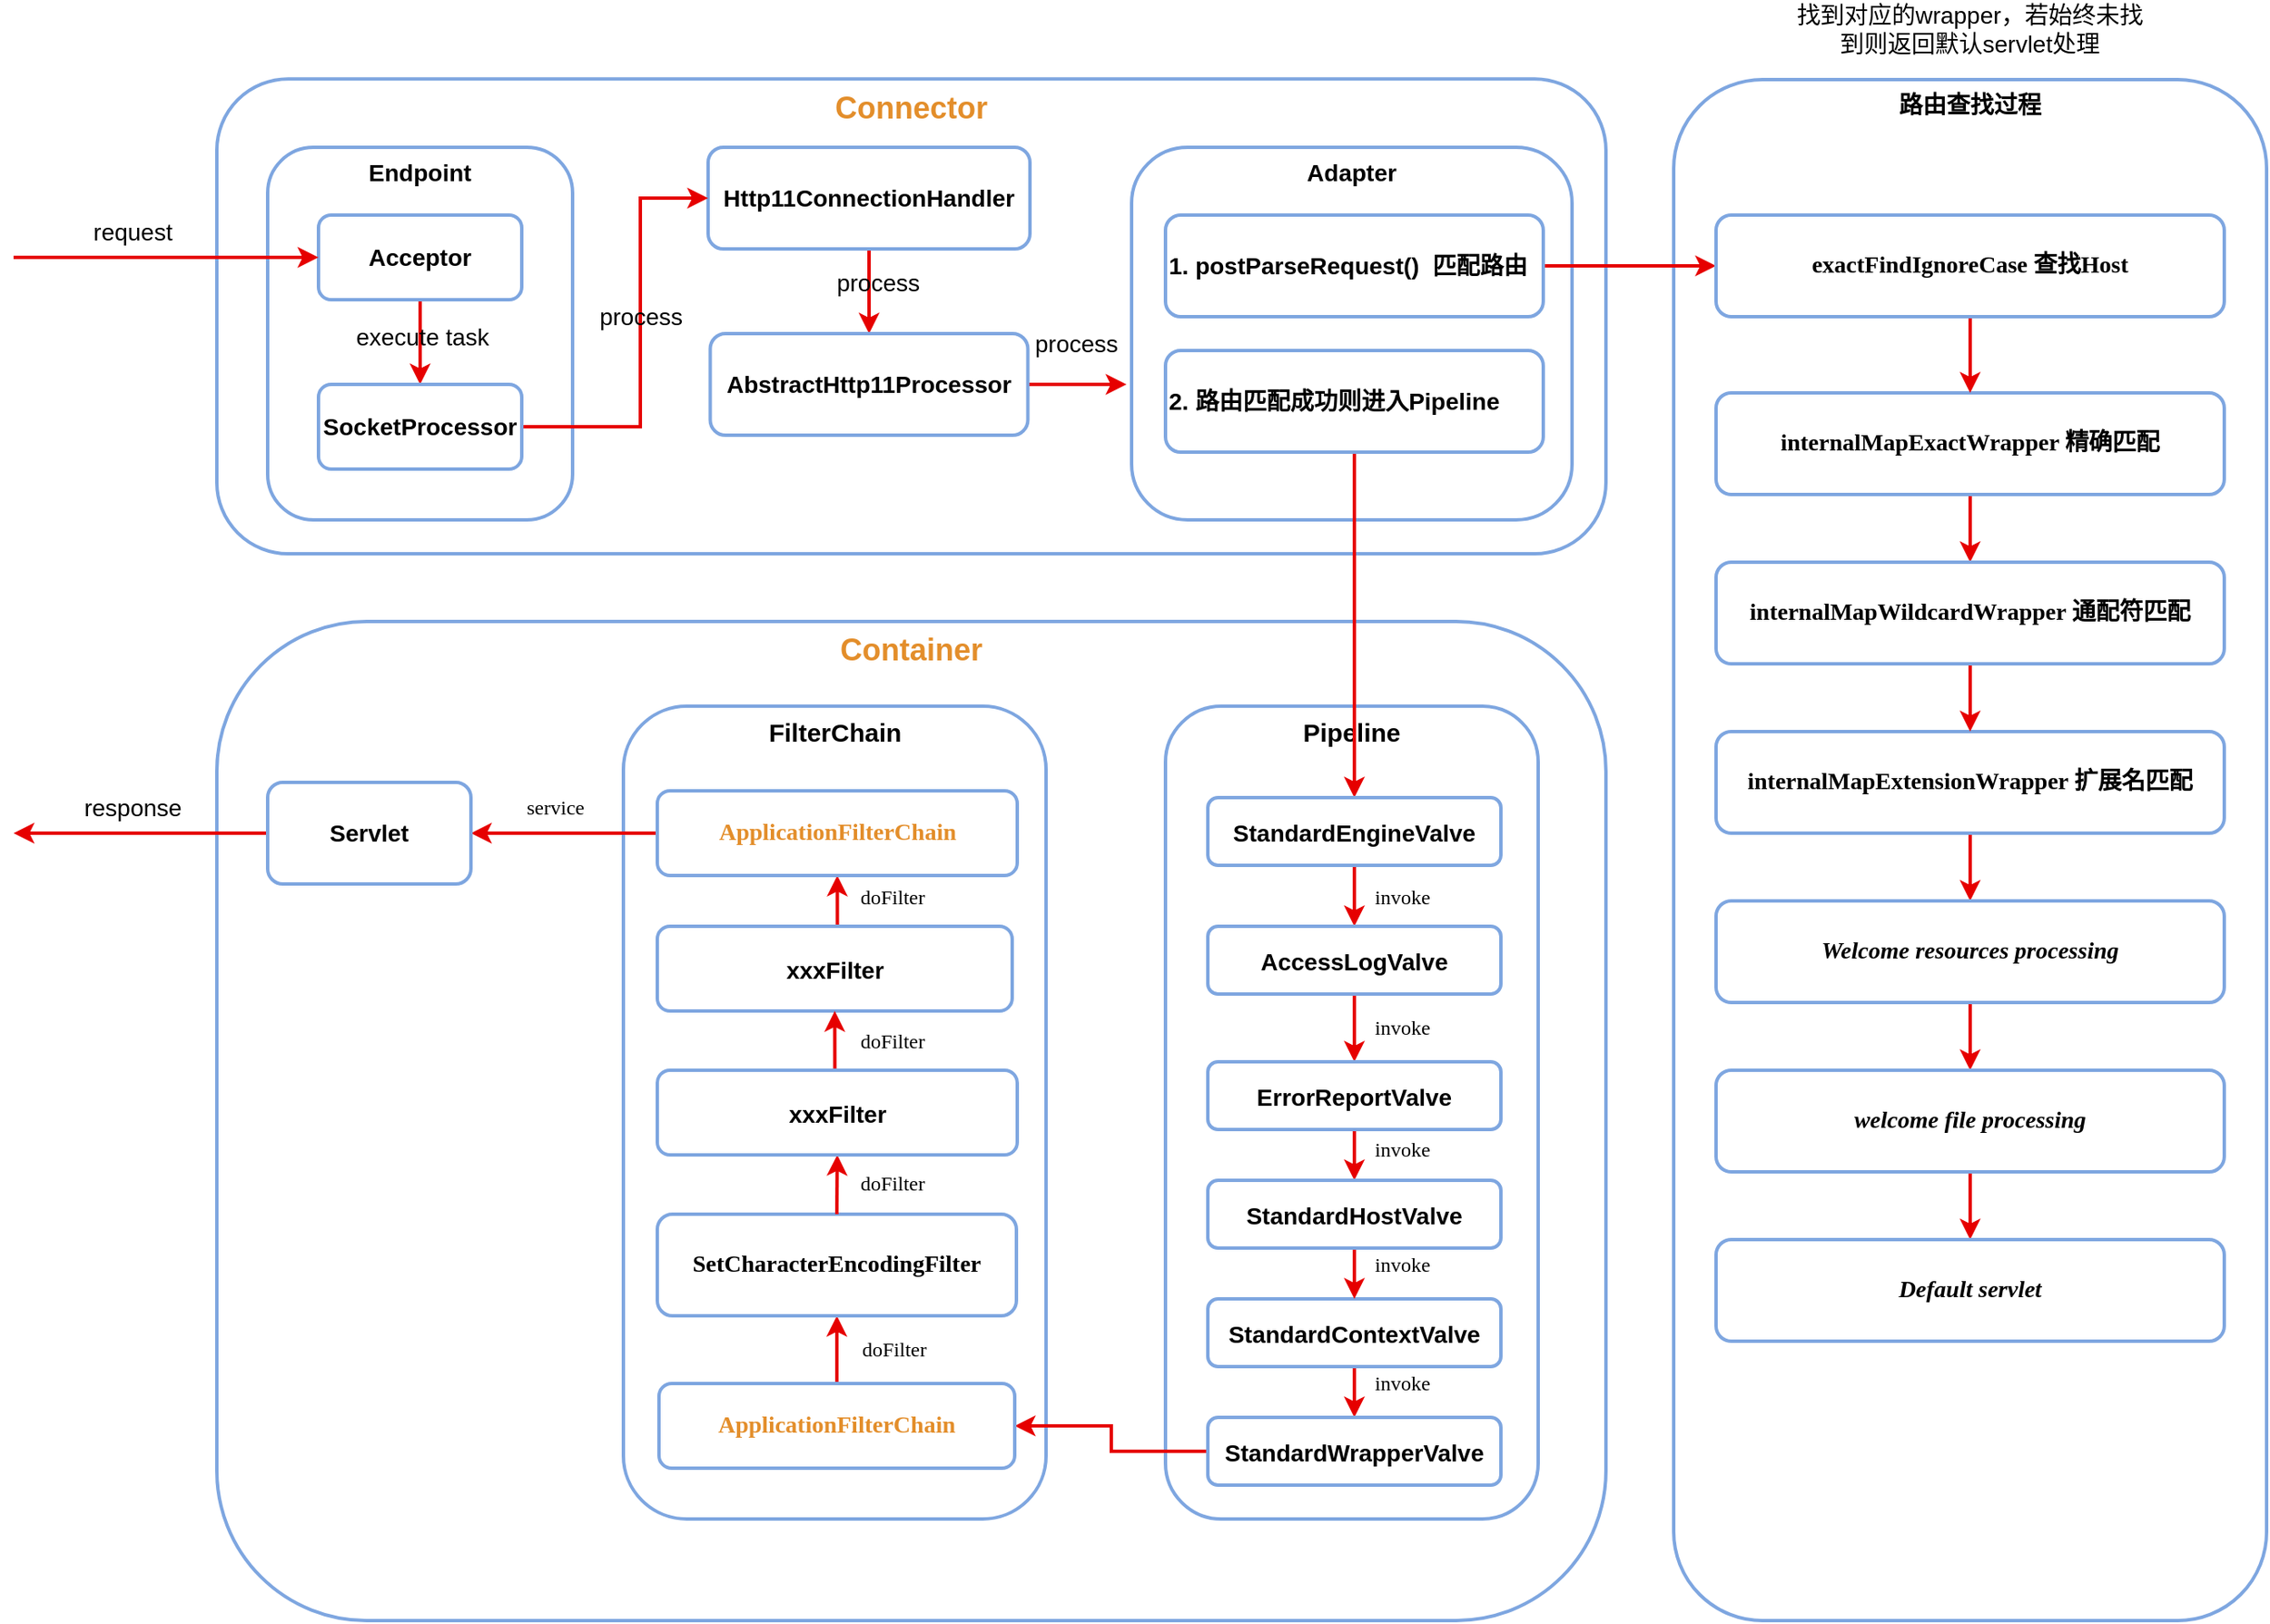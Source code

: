 <mxfile version="12.4.2" type="device" pages="1"><diagram id="N-flqd6zAsgR04MIKP5T" name="第 1 页"><mxGraphModel dx="1422" dy="822" grid="1" gridSize="10" guides="1" tooltips="1" connect="1" arrows="1" fold="1" page="1" pageScale="1" pageWidth="827" pageHeight="1169" math="0" shadow="0"><root><mxCell id="0"/><mxCell id="1" parent="0"/><mxCell id="iM2Z4wArbG5dAQqJh2Nb-73" value="Container" style="rounded=1;whiteSpace=wrap;html=1;labelBackgroundColor=none;strokeColor=#7EA6E0;strokeWidth=2;fillColor=#FFFFFF;fontSize=18;fontColor=#E38E2B;align=center;fontStyle=1;verticalAlign=top;" vertex="1" parent="1"><mxGeometry x="170" y="400" width="820" height="590" as="geometry"/></mxCell><mxCell id="iM2Z4wArbG5dAQqJh2Nb-42" value="FilterChain" style="rounded=1;whiteSpace=wrap;html=1;glass=0;comic=0;strokeColor=#7EA6E0;strokeWidth=2;fontSize=15;align=center;fontStyle=1;verticalAlign=top;" vertex="1" parent="1"><mxGeometry x="410" y="450" width="249.5" height="480" as="geometry"/></mxCell><mxCell id="iM2Z4wArbG5dAQqJh2Nb-32" value="路由查找过程" style="rounded=1;whiteSpace=wrap;html=1;labelBackgroundColor=#FFFFFF;strokeColor=#7EA6E0;strokeWidth=2;fillColor=#FFFFFF;fontSize=14;fontColor=#000000;align=center;fontStyle=1;verticalAlign=top;" vertex="1" parent="1"><mxGeometry x="1030" y="80" width="350" height="910" as="geometry"/></mxCell><mxCell id="iM2Z4wArbG5dAQqJh2Nb-10" value="Pipeline" style="rounded=1;whiteSpace=wrap;html=1;glass=0;comic=0;strokeColor=#7EA6E0;strokeWidth=2;fontSize=15;align=center;fontStyle=1;verticalAlign=top;" vertex="1" parent="1"><mxGeometry x="730" y="450" width="220" height="480" as="geometry"/></mxCell><mxCell id="iM2Z4wArbG5dAQqJh2Nb-5" value="Connector" style="rounded=1;whiteSpace=wrap;html=1;fontStyle=1;align=center;verticalAlign=top;fontSize=18;strokeColor=#7EA6E0;strokeWidth=2;fontColor=#E38E2B;" vertex="1" parent="1"><mxGeometry x="170" y="79.63" width="820" height="280.37" as="geometry"/></mxCell><mxCell id="OENYirowQ8sD632CqK-a-1" value="Endpoint" style="rounded=1;whiteSpace=wrap;html=1;align=center;verticalAlign=top;fontStyle=1;fontSize=14;strokeColor=#7EA6E0;strokeWidth=2;" parent="1" vertex="1"><mxGeometry x="200" y="120" width="180" height="220" as="geometry"/></mxCell><mxCell id="OENYirowQ8sD632CqK-a-5" style="edgeStyle=orthogonalEdgeStyle;rounded=0;orthogonalLoop=1;jettySize=auto;html=1;exitX=0.5;exitY=1;exitDx=0;exitDy=0;entryX=0.5;entryY=0;entryDx=0;entryDy=0;fontSize=14;strokeColor=#E60000;strokeWidth=2;" parent="1" source="OENYirowQ8sD632CqK-a-2" target="OENYirowQ8sD632CqK-a-4" edge="1"><mxGeometry relative="1" as="geometry"/></mxCell><mxCell id="OENYirowQ8sD632CqK-a-2" value="Acceptor" style="rounded=1;whiteSpace=wrap;html=1;fontSize=14;align=center;verticalAlign=middle;fontStyle=1;strokeColor=#7EA6E0;strokeWidth=2;" parent="1" vertex="1"><mxGeometry x="230" y="160" width="120" height="50" as="geometry"/></mxCell><mxCell id="OENYirowQ8sD632CqK-a-9" style="edgeStyle=orthogonalEdgeStyle;rounded=0;orthogonalLoop=1;jettySize=auto;html=1;exitX=0.5;exitY=1;exitDx=0;exitDy=0;fontSize=14;strokeColor=#E60000;strokeWidth=2;" parent="1" source="OENYirowQ8sD632CqK-a-3" target="OENYirowQ8sD632CqK-a-8" edge="1"><mxGeometry relative="1" as="geometry"/></mxCell><mxCell id="OENYirowQ8sD632CqK-a-3" value="Http11ConnectionHandler" style="rounded=1;whiteSpace=wrap;html=1;fontSize=14;align=center;strokeColor=#7EA6E0;strokeWidth=2;fontStyle=1" parent="1" vertex="1"><mxGeometry x="460" y="120" width="190" height="60" as="geometry"/></mxCell><mxCell id="iM2Z4wArbG5dAQqJh2Nb-1" style="edgeStyle=orthogonalEdgeStyle;rounded=0;orthogonalLoop=1;jettySize=auto;html=1;exitX=1;exitY=0.5;exitDx=0;exitDy=0;entryX=0;entryY=0.5;entryDx=0;entryDy=0;strokeColor=#E60000;strokeWidth=2;" edge="1" parent="1" source="OENYirowQ8sD632CqK-a-4" target="OENYirowQ8sD632CqK-a-3"><mxGeometry relative="1" as="geometry"><Array as="points"><mxPoint x="420" y="285"/><mxPoint x="420" y="150"/></Array></mxGeometry></mxCell><mxCell id="OENYirowQ8sD632CqK-a-4" value="SocketProcessor" style="rounded=1;whiteSpace=wrap;html=1;fontSize=14;align=center;verticalAlign=middle;fontStyle=1;strokeColor=#7EA6E0;strokeWidth=2;" parent="1" vertex="1"><mxGeometry x="230" y="260" width="120" height="50" as="geometry"/></mxCell><mxCell id="iM2Z4wArbG5dAQqJh2Nb-4" style="edgeStyle=orthogonalEdgeStyle;rounded=0;orthogonalLoop=1;jettySize=auto;html=1;exitX=1;exitY=0.5;exitDx=0;exitDy=0;strokeColor=#E60000;strokeWidth=2;" edge="1" parent="1" source="OENYirowQ8sD632CqK-a-8"><mxGeometry relative="1" as="geometry"><mxPoint x="707" y="260" as="targetPoint"/><Array as="points"><mxPoint x="707" y="260"/></Array></mxGeometry></mxCell><mxCell id="OENYirowQ8sD632CqK-a-8" value="AbstractHttp11Processor" style="rounded=1;whiteSpace=wrap;html=1;fillColor=#FFFFFF;fontSize=14;align=center;strokeColor=#7EA6E0;strokeWidth=2;fontStyle=1" parent="1" vertex="1"><mxGeometry x="461.25" y="230" width="187.5" height="60" as="geometry"/></mxCell><mxCell id="OENYirowQ8sD632CqK-a-10" value="Adapter" style="rounded=1;whiteSpace=wrap;html=1;fillColor=#FFFFFF;fontSize=14;align=center;verticalAlign=top;fontStyle=1;glass=0;comic=0;strokeColor=#7EA6E0;strokeWidth=2;" parent="1" vertex="1"><mxGeometry x="710" y="120" width="260" height="220" as="geometry"/></mxCell><mxCell id="iM2Z4wArbG5dAQqJh2Nb-76" style="edgeStyle=orthogonalEdgeStyle;rounded=0;orthogonalLoop=1;jettySize=auto;html=1;exitX=1;exitY=0.5;exitDx=0;exitDy=0;entryX=0;entryY=0.5;entryDx=0;entryDy=0;strokeColor=#E60000;strokeWidth=2;fontSize=18;fontColor=#E38E2B;" edge="1" parent="1" source="OENYirowQ8sD632CqK-a-12" target="iM2Z4wArbG5dAQqJh2Nb-74"><mxGeometry relative="1" as="geometry"/></mxCell><mxCell id="OENYirowQ8sD632CqK-a-12" value="1.&amp;nbsp;postParseRequest()&amp;nbsp; 匹配路由" style="rounded=1;whiteSpace=wrap;html=1;fillColor=#FFFFFF;fontSize=14;align=left;strokeColor=#7EA6E0;strokeWidth=2;fontStyle=1" parent="1" vertex="1"><mxGeometry x="730" y="160" width="223" height="60" as="geometry"/></mxCell><mxCell id="iM2Z4wArbG5dAQqJh2Nb-24" style="edgeStyle=orthogonalEdgeStyle;rounded=0;orthogonalLoop=1;jettySize=auto;html=1;exitX=0.5;exitY=1;exitDx=0;exitDy=0;entryX=0.5;entryY=0;entryDx=0;entryDy=0;strokeColor=#E60000;strokeWidth=2;fontSize=15;fontColor=#000000;" edge="1" parent="1" source="OENYirowQ8sD632CqK-a-13" target="iM2Z4wArbG5dAQqJh2Nb-11"><mxGeometry relative="1" as="geometry"/></mxCell><mxCell id="OENYirowQ8sD632CqK-a-13" value="2. 路由匹配成功则进入Pipeline" style="rounded=1;whiteSpace=wrap;html=1;fillColor=#FFFFFF;fontSize=14;align=left;strokeColor=#7EA6E0;strokeWidth=2;fontStyle=1" parent="1" vertex="1"><mxGeometry x="730" y="240" width="223" height="60" as="geometry"/></mxCell><mxCell id="OENYirowQ8sD632CqK-a-15" value="process" style="text;html=1;align=center;verticalAlign=middle;resizable=0;points=[];autosize=1;fontSize=14;strokeColor=none;" parent="1" vertex="1"><mxGeometry x="390" y="210" width="60" height="20" as="geometry"/></mxCell><mxCell id="OENYirowQ8sD632CqK-a-16" value="process" style="text;html=1;align=center;verticalAlign=middle;resizable=0;points=[];autosize=1;fontSize=14;strokeColor=none;" parent="1" vertex="1"><mxGeometry x="530" y="190" width="60" height="20" as="geometry"/></mxCell><mxCell id="OENYirowQ8sD632CqK-a-17" value="process" style="text;html=1;fontSize=14;strokeColor=none;" parent="1" vertex="1"><mxGeometry x="651" y="221" width="70" height="30" as="geometry"/></mxCell><mxCell id="iM2Z4wArbG5dAQqJh2Nb-6" value="" style="endArrow=classic;html=1;fontSize=15;entryX=0;entryY=0.5;entryDx=0;entryDy=0;strokeColor=#E60000;strokeWidth=2;fillColor=#cdeb8b;" edge="1" parent="1" target="OENYirowQ8sD632CqK-a-2"><mxGeometry width="50" height="50" relative="1" as="geometry"><mxPoint x="50" y="185" as="sourcePoint"/><mxPoint x="110" y="180" as="targetPoint"/></mxGeometry></mxCell><mxCell id="iM2Z4wArbG5dAQqJh2Nb-7" value="request" style="text;html=1;align=center;verticalAlign=middle;resizable=0;points=[];autosize=1;fontSize=14;strokeColor=none;" vertex="1" parent="1"><mxGeometry x="90" y="160" width="60" height="20" as="geometry"/></mxCell><mxCell id="iM2Z4wArbG5dAQqJh2Nb-8" value="execute task" style="text;html=1;align=center;verticalAlign=middle;resizable=0;points=[];autosize=1;fontSize=14;strokeColor=none;" vertex="1" parent="1"><mxGeometry x="246" y="222" width="90" height="20" as="geometry"/></mxCell><mxCell id="iM2Z4wArbG5dAQqJh2Nb-18" style="edgeStyle=orthogonalEdgeStyle;rounded=0;orthogonalLoop=1;jettySize=auto;html=1;exitX=0.5;exitY=1;exitDx=0;exitDy=0;entryX=0.5;entryY=0;entryDx=0;entryDy=0;strokeColor=#E60000;strokeWidth=2;fontSize=15;fontColor=#000000;" edge="1" parent="1" source="iM2Z4wArbG5dAQqJh2Nb-11" target="iM2Z4wArbG5dAQqJh2Nb-12"><mxGeometry relative="1" as="geometry"/></mxCell><mxCell id="iM2Z4wArbG5dAQqJh2Nb-11" value="&lt;span style=&quot;font-size: 14px; font-weight: 700; text-align: left; white-space: normal;&quot;&gt;StandardEngineValve&lt;/span&gt;" style="rounded=1;whiteSpace=wrap;html=1;glass=0;comic=0;strokeColor=#7EA6E0;strokeWidth=2;fontSize=15;align=center;labelBackgroundColor=#ffffff;fontColor=#000000;" vertex="1" parent="1"><mxGeometry x="755" y="504" width="173" height="40" as="geometry"/></mxCell><mxCell id="iM2Z4wArbG5dAQqJh2Nb-19" style="edgeStyle=orthogonalEdgeStyle;rounded=0;orthogonalLoop=1;jettySize=auto;html=1;exitX=0.5;exitY=1;exitDx=0;exitDy=0;entryX=0.5;entryY=0;entryDx=0;entryDy=0;strokeColor=#E60000;strokeWidth=2;fontSize=15;fontColor=#000000;" edge="1" parent="1" source="iM2Z4wArbG5dAQqJh2Nb-12" target="iM2Z4wArbG5dAQqJh2Nb-15"><mxGeometry relative="1" as="geometry"/></mxCell><mxCell id="iM2Z4wArbG5dAQqJh2Nb-12" value="&lt;span style=&quot;font-size: 14px; font-weight: 700; text-align: left;&quot;&gt;AccessLogValve&lt;/span&gt;" style="rounded=1;whiteSpace=wrap;html=1;glass=0;comic=0;strokeColor=#7EA6E0;strokeWidth=2;fontSize=15;align=center;labelBackgroundColor=#FFFFFF;" vertex="1" parent="1"><mxGeometry x="755" y="580" width="173" height="40" as="geometry"/></mxCell><mxCell id="iM2Z4wArbG5dAQqJh2Nb-22" style="edgeStyle=orthogonalEdgeStyle;rounded=0;orthogonalLoop=1;jettySize=auto;html=1;exitX=0.5;exitY=1;exitDx=0;exitDy=0;entryX=0.5;entryY=0;entryDx=0;entryDy=0;strokeColor=#E60000;strokeWidth=2;fontSize=15;fontColor=#000000;" edge="1" parent="1" source="iM2Z4wArbG5dAQqJh2Nb-13" target="iM2Z4wArbG5dAQqJh2Nb-14"><mxGeometry relative="1" as="geometry"/></mxCell><mxCell id="iM2Z4wArbG5dAQqJh2Nb-13" value="&lt;span style=&quot;font-size: 14px ; font-weight: 700 ; text-align: left ; white-space: normal&quot;&gt;StandardContextValve&lt;/span&gt;" style="rounded=1;whiteSpace=wrap;html=1;glass=0;comic=0;strokeColor=#7EA6E0;strokeWidth=2;fontSize=15;align=center;labelBackgroundColor=#ffffff;" vertex="1" parent="1"><mxGeometry x="755" y="800" width="173" height="40" as="geometry"/></mxCell><mxCell id="iM2Z4wArbG5dAQqJh2Nb-58" style="edgeStyle=orthogonalEdgeStyle;rounded=0;orthogonalLoop=1;jettySize=auto;html=1;exitX=0;exitY=0.5;exitDx=0;exitDy=0;entryX=1;entryY=0.5;entryDx=0;entryDy=0;strokeColor=#E60000;strokeWidth=2;fontSize=14;fontColor=#E38E2B;" edge="1" parent="1" source="iM2Z4wArbG5dAQqJh2Nb-14" target="iM2Z4wArbG5dAQqJh2Nb-49"><mxGeometry relative="1" as="geometry"/></mxCell><mxCell id="iM2Z4wArbG5dAQqJh2Nb-14" value="&lt;span style=&quot;font-size: 14px ; font-weight: 700 ; text-align: left ; white-space: normal&quot;&gt;StandardWrapperValve&lt;/span&gt;" style="rounded=1;whiteSpace=wrap;html=1;glass=0;comic=0;strokeColor=#7EA6E0;strokeWidth=2;fontSize=15;align=center;labelBackgroundColor=#ffffff;" vertex="1" parent="1"><mxGeometry x="755" y="870" width="173" height="40" as="geometry"/></mxCell><mxCell id="iM2Z4wArbG5dAQqJh2Nb-20" style="edgeStyle=orthogonalEdgeStyle;rounded=0;orthogonalLoop=1;jettySize=auto;html=1;exitX=0.5;exitY=1;exitDx=0;exitDy=0;entryX=0.5;entryY=0;entryDx=0;entryDy=0;strokeColor=#E60000;strokeWidth=2;fontSize=15;fontColor=#000000;" edge="1" parent="1" source="iM2Z4wArbG5dAQqJh2Nb-15" target="iM2Z4wArbG5dAQqJh2Nb-16"><mxGeometry relative="1" as="geometry"/></mxCell><mxCell id="iM2Z4wArbG5dAQqJh2Nb-15" value="&lt;span style=&quot;font-size: 14px; font-weight: 700; text-align: left;&quot;&gt;ErrorReportValve&lt;/span&gt;" style="rounded=1;whiteSpace=wrap;html=1;glass=0;comic=0;strokeColor=#7EA6E0;strokeWidth=2;fontSize=15;align=center;labelBackgroundColor=#FFFFFF;" vertex="1" parent="1"><mxGeometry x="755" y="660" width="173" height="40" as="geometry"/></mxCell><mxCell id="iM2Z4wArbG5dAQqJh2Nb-21" style="edgeStyle=orthogonalEdgeStyle;rounded=0;orthogonalLoop=1;jettySize=auto;html=1;exitX=0.5;exitY=1;exitDx=0;exitDy=0;entryX=0.5;entryY=0;entryDx=0;entryDy=0;strokeColor=#E60000;strokeWidth=2;fontSize=15;fontColor=#000000;" edge="1" parent="1" source="iM2Z4wArbG5dAQqJh2Nb-16" target="iM2Z4wArbG5dAQqJh2Nb-13"><mxGeometry relative="1" as="geometry"/></mxCell><mxCell id="iM2Z4wArbG5dAQqJh2Nb-16" value="&lt;span style=&quot;font-size: 14px; font-weight: 700; text-align: left;&quot;&gt;StandardHostValve&lt;/span&gt;" style="rounded=1;whiteSpace=wrap;html=1;glass=0;comic=0;strokeColor=#7EA6E0;strokeWidth=2;fontSize=15;align=center;labelBackgroundColor=#FFFFFF;" vertex="1" parent="1"><mxGeometry x="755" y="730" width="173" height="40" as="geometry"/></mxCell><mxCell id="iM2Z4wArbG5dAQqJh2Nb-33" style="edgeStyle=orthogonalEdgeStyle;rounded=0;orthogonalLoop=1;jettySize=auto;html=1;exitX=0.5;exitY=1;exitDx=0;exitDy=0;entryX=0.5;entryY=0;entryDx=0;entryDy=0;strokeColor=#E60000;strokeWidth=2;fontSize=14;fontColor=#000000;" edge="1" parent="1" source="iM2Z4wArbG5dAQqJh2Nb-26" target="iM2Z4wArbG5dAQqJh2Nb-28"><mxGeometry relative="1" as="geometry"/></mxCell><mxCell id="iM2Z4wArbG5dAQqJh2Nb-26" value="&lt;pre style=&quot;font-family: &amp;#34;consolas&amp;#34; ; font-size: 14px&quot;&gt;&lt;span style=&quot;font-size: 14px&quot;&gt;internalMapExactWrapper &lt;/span&gt;精确匹配&lt;/pre&gt;" style="rounded=1;whiteSpace=wrap;html=1;glass=0;comic=0;labelBackgroundColor=#FFFFFF;strokeColor=#7EA6E0;strokeWidth=2;fontSize=14;fontColor=#000000;align=center;fontStyle=1" vertex="1" parent="1"><mxGeometry x="1055" y="265" width="300" height="60" as="geometry"/></mxCell><mxCell id="iM2Z4wArbG5dAQqJh2Nb-36" style="edgeStyle=orthogonalEdgeStyle;rounded=0;orthogonalLoop=1;jettySize=auto;html=1;exitX=0.5;exitY=1;exitDx=0;exitDy=0;entryX=0.5;entryY=0;entryDx=0;entryDy=0;strokeColor=#E60000;strokeWidth=2;fontSize=14;fontColor=#000000;" edge="1" parent="1" source="iM2Z4wArbG5dAQqJh2Nb-27" target="iM2Z4wArbG5dAQqJh2Nb-29"><mxGeometry relative="1" as="geometry"/></mxCell><mxCell id="iM2Z4wArbG5dAQqJh2Nb-27" value="&lt;pre style=&quot;font-family: &amp;quot;consolas&amp;quot; ; font-size: 14px&quot;&gt;&lt;pre style=&quot;font-family: &amp;quot;consolas&amp;quot; ; font-size: 14px&quot;&gt;&lt;span style=&quot;font-size: 14px&quot;&gt;internalMapExtensionWrapper 扩展名匹配&lt;/span&gt;&lt;/pre&gt;&lt;/pre&gt;" style="rounded=1;whiteSpace=wrap;html=1;glass=0;comic=0;labelBackgroundColor=#FFFFFF;strokeColor=#7EA6E0;strokeWidth=2;fontSize=14;fontColor=#000000;align=center;fontStyle=1" vertex="1" parent="1"><mxGeometry x="1055" y="465" width="300" height="60" as="geometry"/></mxCell><mxCell id="iM2Z4wArbG5dAQqJh2Nb-35" style="edgeStyle=orthogonalEdgeStyle;rounded=0;orthogonalLoop=1;jettySize=auto;html=1;exitX=0.5;exitY=1;exitDx=0;exitDy=0;entryX=0.5;entryY=0;entryDx=0;entryDy=0;strokeColor=#E60000;strokeWidth=2;fontSize=14;fontColor=#000000;" edge="1" parent="1" source="iM2Z4wArbG5dAQqJh2Nb-28" target="iM2Z4wArbG5dAQqJh2Nb-27"><mxGeometry relative="1" as="geometry"/></mxCell><mxCell id="iM2Z4wArbG5dAQqJh2Nb-28" value="&lt;pre style=&quot;font-family: &amp;#34;consolas&amp;#34; ; font-size: 14px&quot;&gt;&lt;pre style=&quot;font-family: &amp;#34;consolas&amp;#34; ; font-size: 14px&quot;&gt;&lt;span style=&quot;font-size: 14px&quot;&gt;internalMapWildcardWrapper 通配符匹配&lt;/span&gt;&lt;/pre&gt;&lt;/pre&gt;" style="rounded=1;whiteSpace=wrap;html=1;glass=0;comic=0;labelBackgroundColor=#FFFFFF;strokeColor=#7EA6E0;strokeWidth=2;fontSize=14;fontColor=#000000;align=center;fontStyle=1" vertex="1" parent="1"><mxGeometry x="1055" y="365" width="300" height="60" as="geometry"/></mxCell><mxCell id="iM2Z4wArbG5dAQqJh2Nb-38" style="edgeStyle=orthogonalEdgeStyle;rounded=0;orthogonalLoop=1;jettySize=auto;html=1;exitX=0.5;exitY=1;exitDx=0;exitDy=0;entryX=0.5;entryY=0;entryDx=0;entryDy=0;strokeColor=#E60000;strokeWidth=2;fontSize=14;fontColor=#000000;" edge="1" parent="1" source="iM2Z4wArbG5dAQqJh2Nb-29" target="iM2Z4wArbG5dAQqJh2Nb-30"><mxGeometry relative="1" as="geometry"/></mxCell><mxCell id="iM2Z4wArbG5dAQqJh2Nb-29" value="&lt;pre style=&quot;font-family: consolas; font-size: 14px;&quot;&gt;&lt;pre style=&quot;font-family: consolas; font-size: 14px;&quot;&gt;&lt;pre style=&quot;font-family: consolas; font-size: 14px;&quot;&gt;&lt;span style=&quot;font-style: italic; font-size: 14px;&quot;&gt;Welcome resources processing&lt;/span&gt;&lt;/pre&gt;&lt;/pre&gt;&lt;/pre&gt;" style="rounded=1;whiteSpace=wrap;html=1;glass=0;comic=0;labelBackgroundColor=#FFFFFF;strokeColor=#7EA6E0;strokeWidth=2;fontSize=14;fontColor=#000000;align=center;fontStyle=1" vertex="1" parent="1"><mxGeometry x="1055" y="565" width="300" height="60" as="geometry"/></mxCell><mxCell id="iM2Z4wArbG5dAQqJh2Nb-39" style="edgeStyle=orthogonalEdgeStyle;rounded=0;orthogonalLoop=1;jettySize=auto;html=1;exitX=0.5;exitY=1;exitDx=0;exitDy=0;entryX=0.5;entryY=0;entryDx=0;entryDy=0;strokeColor=#E60000;strokeWidth=2;fontSize=14;fontColor=#000000;" edge="1" parent="1" source="iM2Z4wArbG5dAQqJh2Nb-30" target="iM2Z4wArbG5dAQqJh2Nb-31"><mxGeometry relative="1" as="geometry"/></mxCell><mxCell id="iM2Z4wArbG5dAQqJh2Nb-30" value="&lt;pre style=&quot;font-family: consolas; font-size: 14px;&quot;&gt;&lt;pre style=&quot;font-family: consolas; font-size: 14px;&quot;&gt;&lt;pre style=&quot;font-family: consolas; font-size: 14px;&quot;&gt;&lt;span style=&quot;font-style: italic; font-size: 14px;&quot;&gt;welcome file processing&lt;/span&gt;&lt;/pre&gt;&lt;/pre&gt;&lt;/pre&gt;" style="rounded=1;whiteSpace=wrap;html=1;glass=0;comic=0;labelBackgroundColor=#FFFFFF;strokeColor=#7EA6E0;strokeWidth=2;fontSize=14;fontColor=#000000;align=center;fontStyle=1" vertex="1" parent="1"><mxGeometry x="1055" y="665" width="300" height="60" as="geometry"/></mxCell><mxCell id="iM2Z4wArbG5dAQqJh2Nb-31" value="&lt;pre style=&quot;font-family: consolas; font-size: 14px;&quot;&gt;&lt;pre style=&quot;font-family: consolas; font-size: 14px;&quot;&gt;&lt;pre style=&quot;font-family: consolas; font-size: 14px;&quot;&gt;&lt;pre style=&quot;font-family: consolas; font-size: 14px;&quot;&gt;&lt;span style=&quot;font-style: italic; font-size: 14px;&quot;&gt;Default servlet&lt;/span&gt;&lt;/pre&gt;&lt;/pre&gt;&lt;/pre&gt;&lt;/pre&gt;" style="rounded=1;whiteSpace=wrap;html=1;glass=0;comic=0;labelBackgroundColor=#FFFFFF;strokeColor=#7EA6E0;strokeWidth=2;fontSize=14;fontColor=#000000;align=center;fontStyle=1" vertex="1" parent="1"><mxGeometry x="1055" y="765" width="300" height="60" as="geometry"/></mxCell><mxCell id="iM2Z4wArbG5dAQqJh2Nb-41" value="找到对应的wrapper，若始终未找到则返回默认servlet处理" style="text;html=1;strokeColor=none;fillColor=none;align=center;verticalAlign=middle;whiteSpace=wrap;rounded=0;labelBackgroundColor=#FFFFFF;fontSize=14;fontColor=#000000;" vertex="1" parent="1"><mxGeometry x="1100" y="40" width="210" height="20" as="geometry"/></mxCell><mxCell id="iM2Z4wArbG5dAQqJh2Nb-43" style="edgeStyle=orthogonalEdgeStyle;rounded=0;orthogonalLoop=1;jettySize=auto;html=1;exitX=0.5;exitY=0;exitDx=0;exitDy=0;entryX=0.5;entryY=1;entryDx=0;entryDy=0;strokeColor=#E60000;strokeWidth=2;fontSize=15;fontColor=#000000;" edge="1" parent="1" source="iM2Z4wArbG5dAQqJh2Nb-46" target="iM2Z4wArbG5dAQqJh2Nb-44"><mxGeometry relative="1" as="geometry"/></mxCell><mxCell id="iM2Z4wArbG5dAQqJh2Nb-68" style="edgeStyle=orthogonalEdgeStyle;rounded=0;orthogonalLoop=1;jettySize=auto;html=1;exitX=0;exitY=0.5;exitDx=0;exitDy=0;entryX=1;entryY=0.5;entryDx=0;entryDy=0;strokeColor=#E60000;strokeWidth=2;fontSize=14;fontColor=#000000;" edge="1" parent="1" source="iM2Z4wArbG5dAQqJh2Nb-44" target="iM2Z4wArbG5dAQqJh2Nb-67"><mxGeometry relative="1" as="geometry"/></mxCell><mxCell id="iM2Z4wArbG5dAQqJh2Nb-44" value="&lt;pre style=&quot;font-family: consolas; font-size: 14px;&quot;&gt;&lt;span style=&quot;font-size: 14px;&quot;&gt;ApplicationFilterChain&lt;/span&gt;&lt;/pre&gt;" style="rounded=1;whiteSpace=wrap;html=1;glass=0;comic=0;strokeColor=#7EA6E0;strokeWidth=2;fontSize=14;align=center;labelBackgroundColor=#FFFFFF;fontColor=#E38E2B;fontStyle=1" vertex="1" parent="1"><mxGeometry x="430" y="500" width="212.5" height="50" as="geometry"/></mxCell><mxCell id="iM2Z4wArbG5dAQqJh2Nb-46" value="&lt;span style=&quot;font-size: 14px ; font-weight: 700 ; text-align: left&quot;&gt;xxxFilter&lt;/span&gt;" style="rounded=1;whiteSpace=wrap;html=1;glass=0;comic=0;strokeColor=#7EA6E0;strokeWidth=2;fontSize=15;align=center;labelBackgroundColor=#FFFFFF;" vertex="1" parent="1"><mxGeometry x="430" y="580" width="209.5" height="50" as="geometry"/></mxCell><mxCell id="iM2Z4wArbG5dAQqJh2Nb-47" style="edgeStyle=orthogonalEdgeStyle;rounded=0;orthogonalLoop=1;jettySize=auto;html=1;exitX=0.5;exitY=0;exitDx=0;exitDy=0;entryX=0.5;entryY=1;entryDx=0;entryDy=0;strokeColor=#E60000;strokeWidth=2;fontSize=15;fontColor=#000000;" edge="1" parent="1" source="iM2Z4wArbG5dAQqJh2Nb-49" target="iM2Z4wArbG5dAQqJh2Nb-48"><mxGeometry relative="1" as="geometry"/></mxCell><mxCell id="iM2Z4wArbG5dAQqJh2Nb-48" value="&lt;pre style=&quot;font-family: consolas; font-size: 14px;&quot;&gt;&lt;span style=&quot;font-size: 14px;&quot;&gt;SetCharacterEncodingFilter&lt;/span&gt;&lt;/pre&gt;" style="rounded=1;whiteSpace=wrap;html=1;glass=0;comic=0;strokeColor=#7EA6E0;strokeWidth=2;fontSize=14;align=center;labelBackgroundColor=#FFFFFF;fontColor=#000000;fontStyle=1" vertex="1" parent="1"><mxGeometry x="430" y="750" width="212" height="60" as="geometry"/></mxCell><mxCell id="iM2Z4wArbG5dAQqJh2Nb-49" value="&lt;pre style=&quot;font-family: consolas; font-size: 14px;&quot;&gt;&lt;span style=&quot;font-size: 14px;&quot;&gt;ApplicationFilterChain&lt;/span&gt;&lt;/pre&gt;" style="rounded=1;whiteSpace=wrap;html=1;glass=0;comic=0;strokeColor=#7EA6E0;strokeWidth=2;fontSize=14;align=center;labelBackgroundColor=#FFFFFF;fontColor=#E38E2B;fontStyle=1" vertex="1" parent="1"><mxGeometry x="431" y="850" width="210" height="50" as="geometry"/></mxCell><mxCell id="iM2Z4wArbG5dAQqJh2Nb-52" style="edgeStyle=orthogonalEdgeStyle;rounded=0;orthogonalLoop=1;jettySize=auto;html=1;exitX=0.5;exitY=0;exitDx=0;exitDy=0;entryX=0.5;entryY=1;entryDx=0;entryDy=0;strokeColor=#E60000;strokeWidth=2;fontSize=15;fontColor=#000000;" edge="1" parent="1" source="iM2Z4wArbG5dAQqJh2Nb-48" target="iM2Z4wArbG5dAQqJh2Nb-53"><mxGeometry relative="1" as="geometry"/></mxCell><mxCell id="iM2Z4wArbG5dAQqJh2Nb-57" style="edgeStyle=orthogonalEdgeStyle;rounded=0;orthogonalLoop=1;jettySize=auto;html=1;exitX=0.5;exitY=0;exitDx=0;exitDy=0;entryX=0.5;entryY=1;entryDx=0;entryDy=0;strokeColor=#E60000;strokeWidth=2;fontSize=14;fontColor=#000000;" edge="1" parent="1" source="iM2Z4wArbG5dAQqJh2Nb-53" target="iM2Z4wArbG5dAQqJh2Nb-46"><mxGeometry relative="1" as="geometry"/></mxCell><mxCell id="iM2Z4wArbG5dAQqJh2Nb-53" value="&lt;span style=&quot;font-size: 14px ; font-weight: 700 ; text-align: left&quot;&gt;xxxFilter&lt;/span&gt;" style="rounded=1;whiteSpace=wrap;html=1;glass=0;comic=0;strokeColor=#7EA6E0;strokeWidth=2;fontSize=15;align=center;labelBackgroundColor=#FFFFFF;" vertex="1" parent="1"><mxGeometry x="430" y="665" width="212.5" height="50" as="geometry"/></mxCell><mxCell id="iM2Z4wArbG5dAQqJh2Nb-54" value="&lt;pre style=&quot;font-family: consolas; font-size: 9pt;&quot;&gt;&lt;span style=&quot;&quot;&gt;doFilter&lt;/span&gt;&lt;/pre&gt;" style="text;html=1;strokeColor=none;fillColor=none;align=center;verticalAlign=middle;whiteSpace=wrap;rounded=0;labelBackgroundColor=none;fontSize=14;fontColor=#000000;" vertex="1" parent="1"><mxGeometry x="549" y="722" width="40" height="20" as="geometry"/></mxCell><mxCell id="iM2Z4wArbG5dAQqJh2Nb-59" value="&lt;pre style=&quot;font-family: consolas; font-size: 9pt;&quot;&gt;&lt;span style=&quot;&quot;&gt;doFilter&lt;/span&gt;&lt;/pre&gt;" style="text;html=1;strokeColor=none;fillColor=none;align=center;verticalAlign=middle;whiteSpace=wrap;rounded=0;labelBackgroundColor=none;fontSize=14;fontColor=#000000;" vertex="1" parent="1"><mxGeometry x="550" y="820" width="40" height="20" as="geometry"/></mxCell><mxCell id="iM2Z4wArbG5dAQqJh2Nb-60" value="&lt;pre style=&quot;font-family: consolas; font-size: 9pt;&quot;&gt;&lt;span style=&quot;&quot;&gt;doFilter&lt;/span&gt;&lt;/pre&gt;" style="text;html=1;strokeColor=none;fillColor=none;align=center;verticalAlign=middle;whiteSpace=wrap;rounded=0;labelBackgroundColor=none;fontSize=14;fontColor=#000000;" vertex="1" parent="1"><mxGeometry x="549" y="638" width="40" height="20" as="geometry"/></mxCell><mxCell id="iM2Z4wArbG5dAQqJh2Nb-61" value="&lt;pre style=&quot;font-family: consolas; font-size: 9pt;&quot;&gt;&lt;span style=&quot;&quot;&gt;doFilter&lt;/span&gt;&lt;/pre&gt;" style="text;html=1;strokeColor=none;fillColor=none;align=center;verticalAlign=middle;whiteSpace=wrap;rounded=0;labelBackgroundColor=none;fontSize=14;fontColor=#000000;" vertex="1" parent="1"><mxGeometry x="549" y="553" width="40" height="20" as="geometry"/></mxCell><mxCell id="iM2Z4wArbG5dAQqJh2Nb-62" value="&lt;pre style=&quot;font-family: &amp;#34;consolas&amp;#34; ; font-size: 9pt&quot;&gt;&lt;span&gt;invoke&lt;/span&gt;&lt;/pre&gt;" style="text;html=1;strokeColor=none;fillColor=none;align=center;verticalAlign=middle;whiteSpace=wrap;rounded=0;labelBackgroundColor=none;fontSize=14;fontColor=#000000;" vertex="1" parent="1"><mxGeometry x="850" y="553" width="40" height="20" as="geometry"/></mxCell><mxCell id="iM2Z4wArbG5dAQqJh2Nb-63" value="&lt;pre style=&quot;font-family: &amp;#34;consolas&amp;#34; ; font-size: 9pt&quot;&gt;&lt;span&gt;invoke&lt;/span&gt;&lt;/pre&gt;" style="text;html=1;strokeColor=none;fillColor=none;align=center;verticalAlign=middle;whiteSpace=wrap;rounded=0;labelBackgroundColor=none;fontSize=14;fontColor=#000000;" vertex="1" parent="1"><mxGeometry x="850" y="630" width="40" height="20" as="geometry"/></mxCell><mxCell id="iM2Z4wArbG5dAQqJh2Nb-64" value="&lt;pre style=&quot;font-family: &amp;#34;consolas&amp;#34; ; font-size: 9pt&quot;&gt;&lt;span&gt;invoke&lt;/span&gt;&lt;/pre&gt;" style="text;html=1;strokeColor=none;fillColor=none;align=center;verticalAlign=middle;whiteSpace=wrap;rounded=0;labelBackgroundColor=none;fontSize=14;fontColor=#000000;" vertex="1" parent="1"><mxGeometry x="850" y="702" width="40" height="20" as="geometry"/></mxCell><mxCell id="iM2Z4wArbG5dAQqJh2Nb-65" value="&lt;pre style=&quot;font-family: &amp;#34;consolas&amp;#34; ; font-size: 9pt&quot;&gt;&lt;span&gt;invoke&lt;/span&gt;&lt;/pre&gt;" style="text;html=1;strokeColor=none;fillColor=none;align=center;verticalAlign=middle;whiteSpace=wrap;rounded=0;labelBackgroundColor=none;fontSize=14;fontColor=#000000;" vertex="1" parent="1"><mxGeometry x="850" y="770" width="40" height="20" as="geometry"/></mxCell><mxCell id="iM2Z4wArbG5dAQqJh2Nb-66" value="&lt;pre style=&quot;font-family: &amp;#34;consolas&amp;#34; ; font-size: 9pt&quot;&gt;&lt;span&gt;invoke&lt;/span&gt;&lt;/pre&gt;" style="text;html=1;strokeColor=none;fillColor=none;align=center;verticalAlign=middle;whiteSpace=wrap;rounded=0;labelBackgroundColor=none;fontSize=14;fontColor=#000000;" vertex="1" parent="1"><mxGeometry x="850" y="840" width="40" height="20" as="geometry"/></mxCell><mxCell id="iM2Z4wArbG5dAQqJh2Nb-70" style="edgeStyle=orthogonalEdgeStyle;rounded=0;orthogonalLoop=1;jettySize=auto;html=1;exitX=0;exitY=0.5;exitDx=0;exitDy=0;strokeColor=#E60000;strokeWidth=2;fontSize=14;fontColor=#000000;" edge="1" parent="1" source="iM2Z4wArbG5dAQqJh2Nb-67"><mxGeometry relative="1" as="geometry"><mxPoint x="50" y="525" as="targetPoint"/></mxGeometry></mxCell><mxCell id="iM2Z4wArbG5dAQqJh2Nb-67" value="Servlet" style="rounded=1;whiteSpace=wrap;html=1;labelBackgroundColor=none;strokeColor=#7EA6E0;strokeWidth=2;fillColor=#FFFFFF;fontSize=14;fontColor=#000000;align=center;fontStyle=1" vertex="1" parent="1"><mxGeometry x="200" y="495" width="120" height="60" as="geometry"/></mxCell><mxCell id="iM2Z4wArbG5dAQqJh2Nb-69" value="&lt;pre style=&quot;font-family: &amp;#34;consolas&amp;#34; ; font-size: 9pt&quot;&gt;&lt;span&gt;service&lt;/span&gt;&lt;/pre&gt;" style="text;html=1;strokeColor=none;fillColor=none;align=center;verticalAlign=middle;whiteSpace=wrap;rounded=0;labelBackgroundColor=none;fontSize=14;fontColor=#000000;" vertex="1" parent="1"><mxGeometry x="350" y="500" width="40" height="20" as="geometry"/></mxCell><mxCell id="iM2Z4wArbG5dAQqJh2Nb-71" value="response" style="text;html=1;align=center;verticalAlign=middle;resizable=0;points=[];autosize=1;fontSize=14;strokeColor=none;" vertex="1" parent="1"><mxGeometry x="85" y="500" width="70" height="20" as="geometry"/></mxCell><mxCell id="iM2Z4wArbG5dAQqJh2Nb-75" style="edgeStyle=orthogonalEdgeStyle;rounded=0;orthogonalLoop=1;jettySize=auto;html=1;exitX=0.5;exitY=1;exitDx=0;exitDy=0;entryX=0.5;entryY=0;entryDx=0;entryDy=0;strokeColor=#E60000;strokeWidth=2;fontSize=18;fontColor=#E38E2B;" edge="1" parent="1" source="iM2Z4wArbG5dAQqJh2Nb-74" target="iM2Z4wArbG5dAQqJh2Nb-26"><mxGeometry relative="1" as="geometry"/></mxCell><mxCell id="iM2Z4wArbG5dAQqJh2Nb-74" value="&lt;pre style=&quot;font-family: &amp;#34;consolas&amp;#34; ; font-size: 14px&quot;&gt;exactFindIgnoreCase&lt;span style=&quot;font-size: 14px&quot;&gt; 查找Host&lt;/span&gt;&lt;/pre&gt;" style="rounded=1;whiteSpace=wrap;html=1;glass=0;comic=0;labelBackgroundColor=#FFFFFF;strokeColor=#7EA6E0;strokeWidth=2;fontSize=14;fontColor=#000000;align=center;fontStyle=1" vertex="1" parent="1"><mxGeometry x="1055" y="160" width="300" height="60" as="geometry"/></mxCell></root></mxGraphModel></diagram></mxfile>